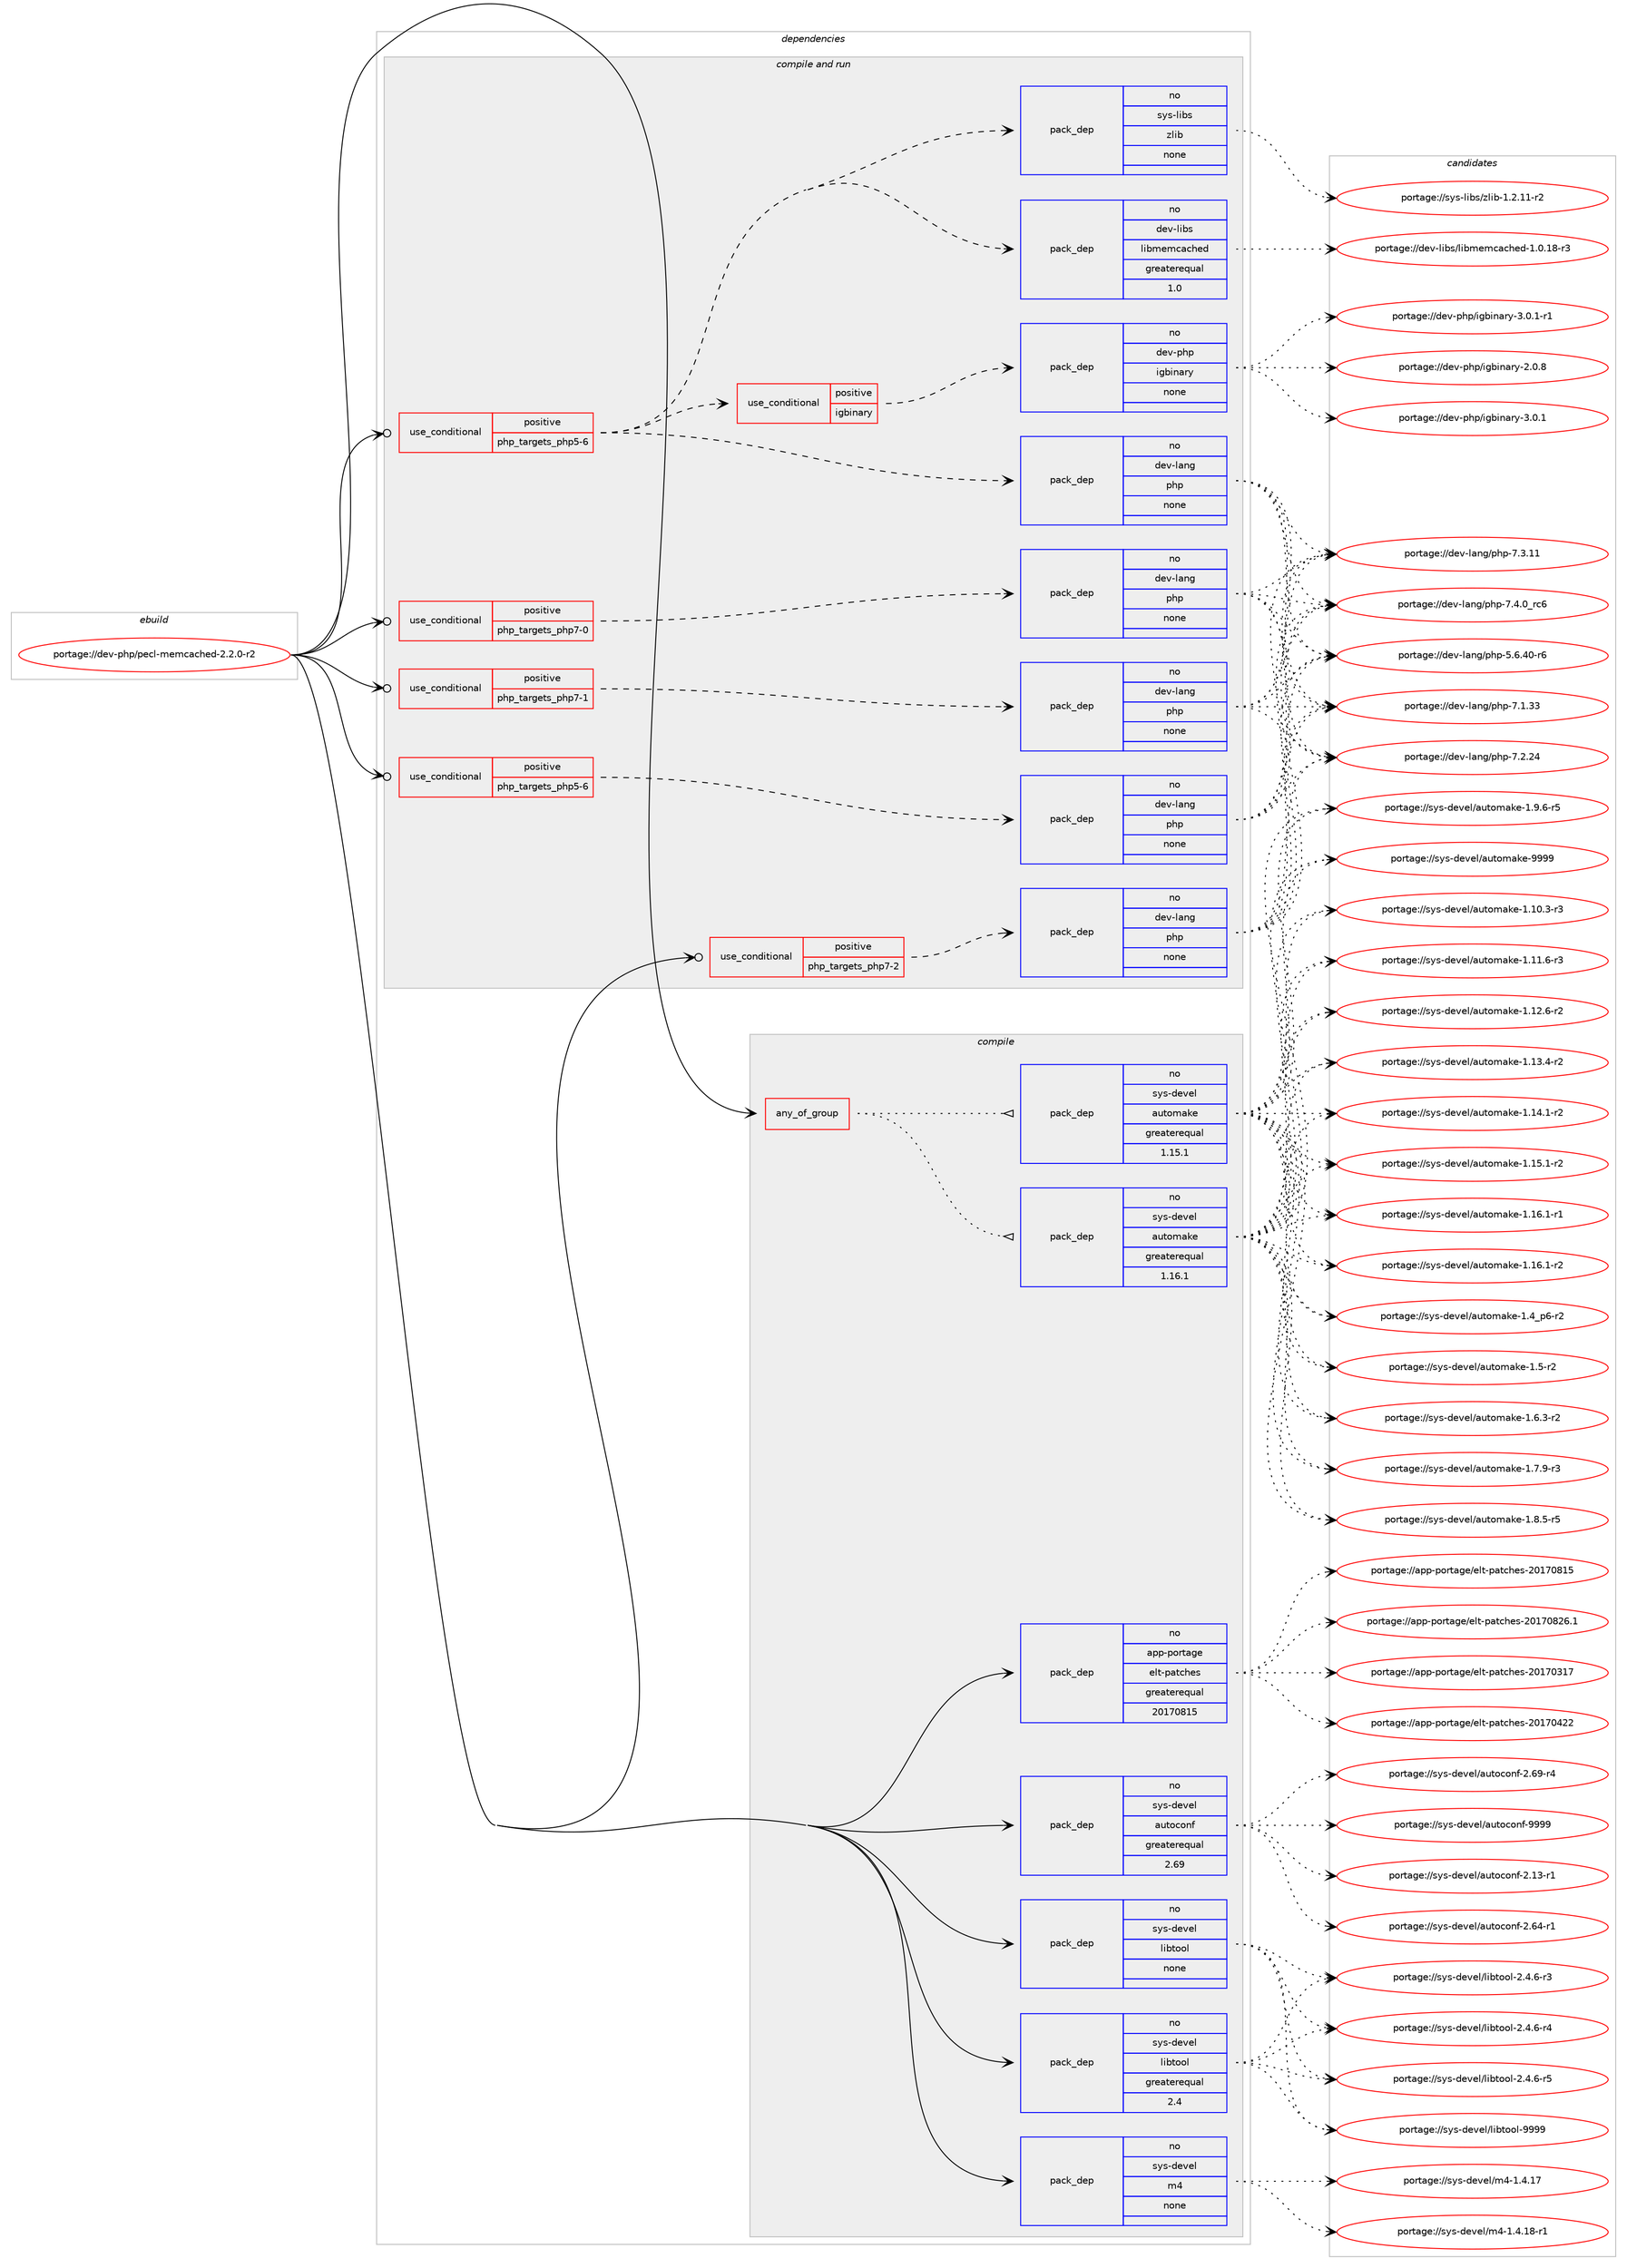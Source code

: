 digraph prolog {

# *************
# Graph options
# *************

newrank=true;
concentrate=true;
compound=true;
graph [rankdir=LR,fontname=Helvetica,fontsize=10,ranksep=1.5];#, ranksep=2.5, nodesep=0.2];
edge  [arrowhead=vee];
node  [fontname=Helvetica,fontsize=10];

# **********
# The ebuild
# **********

subgraph cluster_leftcol {
color=gray;
label=<<i>ebuild</i>>;
id [label="portage://dev-php/pecl-memcached-2.2.0-r2", color=red, width=4, href="../dev-php/pecl-memcached-2.2.0-r2.svg"];
}

# ****************
# The dependencies
# ****************

subgraph cluster_midcol {
color=gray;
label=<<i>dependencies</i>>;
subgraph cluster_compile {
fillcolor="#eeeeee";
style=filled;
label=<<i>compile</i>>;
subgraph any3175 {
dependency125355 [label=<<TABLE BORDER="0" CELLBORDER="1" CELLSPACING="0" CELLPADDING="4"><TR><TD CELLPADDING="10">any_of_group</TD></TR></TABLE>>, shape=none, color=red];subgraph pack97837 {
dependency125356 [label=<<TABLE BORDER="0" CELLBORDER="1" CELLSPACING="0" CELLPADDING="4" WIDTH="220"><TR><TD ROWSPAN="6" CELLPADDING="30">pack_dep</TD></TR><TR><TD WIDTH="110">no</TD></TR><TR><TD>sys-devel</TD></TR><TR><TD>automake</TD></TR><TR><TD>greaterequal</TD></TR><TR><TD>1.16.1</TD></TR></TABLE>>, shape=none, color=blue];
}
dependency125355:e -> dependency125356:w [weight=20,style="dotted",arrowhead="oinv"];
subgraph pack97838 {
dependency125357 [label=<<TABLE BORDER="0" CELLBORDER="1" CELLSPACING="0" CELLPADDING="4" WIDTH="220"><TR><TD ROWSPAN="6" CELLPADDING="30">pack_dep</TD></TR><TR><TD WIDTH="110">no</TD></TR><TR><TD>sys-devel</TD></TR><TR><TD>automake</TD></TR><TR><TD>greaterequal</TD></TR><TR><TD>1.15.1</TD></TR></TABLE>>, shape=none, color=blue];
}
dependency125355:e -> dependency125357:w [weight=20,style="dotted",arrowhead="oinv"];
}
id:e -> dependency125355:w [weight=20,style="solid",arrowhead="vee"];
subgraph pack97839 {
dependency125358 [label=<<TABLE BORDER="0" CELLBORDER="1" CELLSPACING="0" CELLPADDING="4" WIDTH="220"><TR><TD ROWSPAN="6" CELLPADDING="30">pack_dep</TD></TR><TR><TD WIDTH="110">no</TD></TR><TR><TD>app-portage</TD></TR><TR><TD>elt-patches</TD></TR><TR><TD>greaterequal</TD></TR><TR><TD>20170815</TD></TR></TABLE>>, shape=none, color=blue];
}
id:e -> dependency125358:w [weight=20,style="solid",arrowhead="vee"];
subgraph pack97840 {
dependency125359 [label=<<TABLE BORDER="0" CELLBORDER="1" CELLSPACING="0" CELLPADDING="4" WIDTH="220"><TR><TD ROWSPAN="6" CELLPADDING="30">pack_dep</TD></TR><TR><TD WIDTH="110">no</TD></TR><TR><TD>sys-devel</TD></TR><TR><TD>autoconf</TD></TR><TR><TD>greaterequal</TD></TR><TR><TD>2.69</TD></TR></TABLE>>, shape=none, color=blue];
}
id:e -> dependency125359:w [weight=20,style="solid",arrowhead="vee"];
subgraph pack97841 {
dependency125360 [label=<<TABLE BORDER="0" CELLBORDER="1" CELLSPACING="0" CELLPADDING="4" WIDTH="220"><TR><TD ROWSPAN="6" CELLPADDING="30">pack_dep</TD></TR><TR><TD WIDTH="110">no</TD></TR><TR><TD>sys-devel</TD></TR><TR><TD>libtool</TD></TR><TR><TD>greaterequal</TD></TR><TR><TD>2.4</TD></TR></TABLE>>, shape=none, color=blue];
}
id:e -> dependency125360:w [weight=20,style="solid",arrowhead="vee"];
subgraph pack97842 {
dependency125361 [label=<<TABLE BORDER="0" CELLBORDER="1" CELLSPACING="0" CELLPADDING="4" WIDTH="220"><TR><TD ROWSPAN="6" CELLPADDING="30">pack_dep</TD></TR><TR><TD WIDTH="110">no</TD></TR><TR><TD>sys-devel</TD></TR><TR><TD>libtool</TD></TR><TR><TD>none</TD></TR><TR><TD></TD></TR></TABLE>>, shape=none, color=blue];
}
id:e -> dependency125361:w [weight=20,style="solid",arrowhead="vee"];
subgraph pack97843 {
dependency125362 [label=<<TABLE BORDER="0" CELLBORDER="1" CELLSPACING="0" CELLPADDING="4" WIDTH="220"><TR><TD ROWSPAN="6" CELLPADDING="30">pack_dep</TD></TR><TR><TD WIDTH="110">no</TD></TR><TR><TD>sys-devel</TD></TR><TR><TD>m4</TD></TR><TR><TD>none</TD></TR><TR><TD></TD></TR></TABLE>>, shape=none, color=blue];
}
id:e -> dependency125362:w [weight=20,style="solid",arrowhead="vee"];
}
subgraph cluster_compileandrun {
fillcolor="#eeeeee";
style=filled;
label=<<i>compile and run</i>>;
subgraph cond24276 {
dependency125363 [label=<<TABLE BORDER="0" CELLBORDER="1" CELLSPACING="0" CELLPADDING="4"><TR><TD ROWSPAN="3" CELLPADDING="10">use_conditional</TD></TR><TR><TD>positive</TD></TR><TR><TD>php_targets_php5-6</TD></TR></TABLE>>, shape=none, color=red];
subgraph pack97844 {
dependency125364 [label=<<TABLE BORDER="0" CELLBORDER="1" CELLSPACING="0" CELLPADDING="4" WIDTH="220"><TR><TD ROWSPAN="6" CELLPADDING="30">pack_dep</TD></TR><TR><TD WIDTH="110">no</TD></TR><TR><TD>dev-lang</TD></TR><TR><TD>php</TD></TR><TR><TD>none</TD></TR><TR><TD></TD></TR></TABLE>>, shape=none, color=blue];
}
dependency125363:e -> dependency125364:w [weight=20,style="dashed",arrowhead="vee"];
}
id:e -> dependency125363:w [weight=20,style="solid",arrowhead="odotvee"];
subgraph cond24277 {
dependency125365 [label=<<TABLE BORDER="0" CELLBORDER="1" CELLSPACING="0" CELLPADDING="4"><TR><TD ROWSPAN="3" CELLPADDING="10">use_conditional</TD></TR><TR><TD>positive</TD></TR><TR><TD>php_targets_php5-6</TD></TR></TABLE>>, shape=none, color=red];
subgraph pack97845 {
dependency125366 [label=<<TABLE BORDER="0" CELLBORDER="1" CELLSPACING="0" CELLPADDING="4" WIDTH="220"><TR><TD ROWSPAN="6" CELLPADDING="30">pack_dep</TD></TR><TR><TD WIDTH="110">no</TD></TR><TR><TD>dev-libs</TD></TR><TR><TD>libmemcached</TD></TR><TR><TD>greaterequal</TD></TR><TR><TD>1.0</TD></TR></TABLE>>, shape=none, color=blue];
}
dependency125365:e -> dependency125366:w [weight=20,style="dashed",arrowhead="vee"];
subgraph pack97846 {
dependency125367 [label=<<TABLE BORDER="0" CELLBORDER="1" CELLSPACING="0" CELLPADDING="4" WIDTH="220"><TR><TD ROWSPAN="6" CELLPADDING="30">pack_dep</TD></TR><TR><TD WIDTH="110">no</TD></TR><TR><TD>sys-libs</TD></TR><TR><TD>zlib</TD></TR><TR><TD>none</TD></TR><TR><TD></TD></TR></TABLE>>, shape=none, color=blue];
}
dependency125365:e -> dependency125367:w [weight=20,style="dashed",arrowhead="vee"];
subgraph pack97847 {
dependency125368 [label=<<TABLE BORDER="0" CELLBORDER="1" CELLSPACING="0" CELLPADDING="4" WIDTH="220"><TR><TD ROWSPAN="6" CELLPADDING="30">pack_dep</TD></TR><TR><TD WIDTH="110">no</TD></TR><TR><TD>dev-lang</TD></TR><TR><TD>php</TD></TR><TR><TD>none</TD></TR><TR><TD></TD></TR></TABLE>>, shape=none, color=blue];
}
dependency125365:e -> dependency125368:w [weight=20,style="dashed",arrowhead="vee"];
subgraph cond24278 {
dependency125369 [label=<<TABLE BORDER="0" CELLBORDER="1" CELLSPACING="0" CELLPADDING="4"><TR><TD ROWSPAN="3" CELLPADDING="10">use_conditional</TD></TR><TR><TD>positive</TD></TR><TR><TD>igbinary</TD></TR></TABLE>>, shape=none, color=red];
subgraph pack97848 {
dependency125370 [label=<<TABLE BORDER="0" CELLBORDER="1" CELLSPACING="0" CELLPADDING="4" WIDTH="220"><TR><TD ROWSPAN="6" CELLPADDING="30">pack_dep</TD></TR><TR><TD WIDTH="110">no</TD></TR><TR><TD>dev-php</TD></TR><TR><TD>igbinary</TD></TR><TR><TD>none</TD></TR><TR><TD></TD></TR></TABLE>>, shape=none, color=blue];
}
dependency125369:e -> dependency125370:w [weight=20,style="dashed",arrowhead="vee"];
}
dependency125365:e -> dependency125369:w [weight=20,style="dashed",arrowhead="vee"];
}
id:e -> dependency125365:w [weight=20,style="solid",arrowhead="odotvee"];
subgraph cond24279 {
dependency125371 [label=<<TABLE BORDER="0" CELLBORDER="1" CELLSPACING="0" CELLPADDING="4"><TR><TD ROWSPAN="3" CELLPADDING="10">use_conditional</TD></TR><TR><TD>positive</TD></TR><TR><TD>php_targets_php7-0</TD></TR></TABLE>>, shape=none, color=red];
subgraph pack97849 {
dependency125372 [label=<<TABLE BORDER="0" CELLBORDER="1" CELLSPACING="0" CELLPADDING="4" WIDTH="220"><TR><TD ROWSPAN="6" CELLPADDING="30">pack_dep</TD></TR><TR><TD WIDTH="110">no</TD></TR><TR><TD>dev-lang</TD></TR><TR><TD>php</TD></TR><TR><TD>none</TD></TR><TR><TD></TD></TR></TABLE>>, shape=none, color=blue];
}
dependency125371:e -> dependency125372:w [weight=20,style="dashed",arrowhead="vee"];
}
id:e -> dependency125371:w [weight=20,style="solid",arrowhead="odotvee"];
subgraph cond24280 {
dependency125373 [label=<<TABLE BORDER="0" CELLBORDER="1" CELLSPACING="0" CELLPADDING="4"><TR><TD ROWSPAN="3" CELLPADDING="10">use_conditional</TD></TR><TR><TD>positive</TD></TR><TR><TD>php_targets_php7-1</TD></TR></TABLE>>, shape=none, color=red];
subgraph pack97850 {
dependency125374 [label=<<TABLE BORDER="0" CELLBORDER="1" CELLSPACING="0" CELLPADDING="4" WIDTH="220"><TR><TD ROWSPAN="6" CELLPADDING="30">pack_dep</TD></TR><TR><TD WIDTH="110">no</TD></TR><TR><TD>dev-lang</TD></TR><TR><TD>php</TD></TR><TR><TD>none</TD></TR><TR><TD></TD></TR></TABLE>>, shape=none, color=blue];
}
dependency125373:e -> dependency125374:w [weight=20,style="dashed",arrowhead="vee"];
}
id:e -> dependency125373:w [weight=20,style="solid",arrowhead="odotvee"];
subgraph cond24281 {
dependency125375 [label=<<TABLE BORDER="0" CELLBORDER="1" CELLSPACING="0" CELLPADDING="4"><TR><TD ROWSPAN="3" CELLPADDING="10">use_conditional</TD></TR><TR><TD>positive</TD></TR><TR><TD>php_targets_php7-2</TD></TR></TABLE>>, shape=none, color=red];
subgraph pack97851 {
dependency125376 [label=<<TABLE BORDER="0" CELLBORDER="1" CELLSPACING="0" CELLPADDING="4" WIDTH="220"><TR><TD ROWSPAN="6" CELLPADDING="30">pack_dep</TD></TR><TR><TD WIDTH="110">no</TD></TR><TR><TD>dev-lang</TD></TR><TR><TD>php</TD></TR><TR><TD>none</TD></TR><TR><TD></TD></TR></TABLE>>, shape=none, color=blue];
}
dependency125375:e -> dependency125376:w [weight=20,style="dashed",arrowhead="vee"];
}
id:e -> dependency125375:w [weight=20,style="solid",arrowhead="odotvee"];
}
subgraph cluster_run {
fillcolor="#eeeeee";
style=filled;
label=<<i>run</i>>;
}
}

# **************
# The candidates
# **************

subgraph cluster_choices {
rank=same;
color=gray;
label=<<i>candidates</i>>;

subgraph choice97837 {
color=black;
nodesep=1;
choiceportage11512111545100101118101108479711711611110997107101454946494846514511451 [label="portage://sys-devel/automake-1.10.3-r3", color=red, width=4,href="../sys-devel/automake-1.10.3-r3.svg"];
choiceportage11512111545100101118101108479711711611110997107101454946494946544511451 [label="portage://sys-devel/automake-1.11.6-r3", color=red, width=4,href="../sys-devel/automake-1.11.6-r3.svg"];
choiceportage11512111545100101118101108479711711611110997107101454946495046544511450 [label="portage://sys-devel/automake-1.12.6-r2", color=red, width=4,href="../sys-devel/automake-1.12.6-r2.svg"];
choiceportage11512111545100101118101108479711711611110997107101454946495146524511450 [label="portage://sys-devel/automake-1.13.4-r2", color=red, width=4,href="../sys-devel/automake-1.13.4-r2.svg"];
choiceportage11512111545100101118101108479711711611110997107101454946495246494511450 [label="portage://sys-devel/automake-1.14.1-r2", color=red, width=4,href="../sys-devel/automake-1.14.1-r2.svg"];
choiceportage11512111545100101118101108479711711611110997107101454946495346494511450 [label="portage://sys-devel/automake-1.15.1-r2", color=red, width=4,href="../sys-devel/automake-1.15.1-r2.svg"];
choiceportage11512111545100101118101108479711711611110997107101454946495446494511449 [label="portage://sys-devel/automake-1.16.1-r1", color=red, width=4,href="../sys-devel/automake-1.16.1-r1.svg"];
choiceportage11512111545100101118101108479711711611110997107101454946495446494511450 [label="portage://sys-devel/automake-1.16.1-r2", color=red, width=4,href="../sys-devel/automake-1.16.1-r2.svg"];
choiceportage115121115451001011181011084797117116111109971071014549465295112544511450 [label="portage://sys-devel/automake-1.4_p6-r2", color=red, width=4,href="../sys-devel/automake-1.4_p6-r2.svg"];
choiceportage11512111545100101118101108479711711611110997107101454946534511450 [label="portage://sys-devel/automake-1.5-r2", color=red, width=4,href="../sys-devel/automake-1.5-r2.svg"];
choiceportage115121115451001011181011084797117116111109971071014549465446514511450 [label="portage://sys-devel/automake-1.6.3-r2", color=red, width=4,href="../sys-devel/automake-1.6.3-r2.svg"];
choiceportage115121115451001011181011084797117116111109971071014549465546574511451 [label="portage://sys-devel/automake-1.7.9-r3", color=red, width=4,href="../sys-devel/automake-1.7.9-r3.svg"];
choiceportage115121115451001011181011084797117116111109971071014549465646534511453 [label="portage://sys-devel/automake-1.8.5-r5", color=red, width=4,href="../sys-devel/automake-1.8.5-r5.svg"];
choiceportage115121115451001011181011084797117116111109971071014549465746544511453 [label="portage://sys-devel/automake-1.9.6-r5", color=red, width=4,href="../sys-devel/automake-1.9.6-r5.svg"];
choiceportage115121115451001011181011084797117116111109971071014557575757 [label="portage://sys-devel/automake-9999", color=red, width=4,href="../sys-devel/automake-9999.svg"];
dependency125356:e -> choiceportage11512111545100101118101108479711711611110997107101454946494846514511451:w [style=dotted,weight="100"];
dependency125356:e -> choiceportage11512111545100101118101108479711711611110997107101454946494946544511451:w [style=dotted,weight="100"];
dependency125356:e -> choiceportage11512111545100101118101108479711711611110997107101454946495046544511450:w [style=dotted,weight="100"];
dependency125356:e -> choiceportage11512111545100101118101108479711711611110997107101454946495146524511450:w [style=dotted,weight="100"];
dependency125356:e -> choiceportage11512111545100101118101108479711711611110997107101454946495246494511450:w [style=dotted,weight="100"];
dependency125356:e -> choiceportage11512111545100101118101108479711711611110997107101454946495346494511450:w [style=dotted,weight="100"];
dependency125356:e -> choiceportage11512111545100101118101108479711711611110997107101454946495446494511449:w [style=dotted,weight="100"];
dependency125356:e -> choiceportage11512111545100101118101108479711711611110997107101454946495446494511450:w [style=dotted,weight="100"];
dependency125356:e -> choiceportage115121115451001011181011084797117116111109971071014549465295112544511450:w [style=dotted,weight="100"];
dependency125356:e -> choiceportage11512111545100101118101108479711711611110997107101454946534511450:w [style=dotted,weight="100"];
dependency125356:e -> choiceportage115121115451001011181011084797117116111109971071014549465446514511450:w [style=dotted,weight="100"];
dependency125356:e -> choiceportage115121115451001011181011084797117116111109971071014549465546574511451:w [style=dotted,weight="100"];
dependency125356:e -> choiceportage115121115451001011181011084797117116111109971071014549465646534511453:w [style=dotted,weight="100"];
dependency125356:e -> choiceportage115121115451001011181011084797117116111109971071014549465746544511453:w [style=dotted,weight="100"];
dependency125356:e -> choiceportage115121115451001011181011084797117116111109971071014557575757:w [style=dotted,weight="100"];
}
subgraph choice97838 {
color=black;
nodesep=1;
choiceportage11512111545100101118101108479711711611110997107101454946494846514511451 [label="portage://sys-devel/automake-1.10.3-r3", color=red, width=4,href="../sys-devel/automake-1.10.3-r3.svg"];
choiceportage11512111545100101118101108479711711611110997107101454946494946544511451 [label="portage://sys-devel/automake-1.11.6-r3", color=red, width=4,href="../sys-devel/automake-1.11.6-r3.svg"];
choiceportage11512111545100101118101108479711711611110997107101454946495046544511450 [label="portage://sys-devel/automake-1.12.6-r2", color=red, width=4,href="../sys-devel/automake-1.12.6-r2.svg"];
choiceportage11512111545100101118101108479711711611110997107101454946495146524511450 [label="portage://sys-devel/automake-1.13.4-r2", color=red, width=4,href="../sys-devel/automake-1.13.4-r2.svg"];
choiceportage11512111545100101118101108479711711611110997107101454946495246494511450 [label="portage://sys-devel/automake-1.14.1-r2", color=red, width=4,href="../sys-devel/automake-1.14.1-r2.svg"];
choiceportage11512111545100101118101108479711711611110997107101454946495346494511450 [label="portage://sys-devel/automake-1.15.1-r2", color=red, width=4,href="../sys-devel/automake-1.15.1-r2.svg"];
choiceportage11512111545100101118101108479711711611110997107101454946495446494511449 [label="portage://sys-devel/automake-1.16.1-r1", color=red, width=4,href="../sys-devel/automake-1.16.1-r1.svg"];
choiceportage11512111545100101118101108479711711611110997107101454946495446494511450 [label="portage://sys-devel/automake-1.16.1-r2", color=red, width=4,href="../sys-devel/automake-1.16.1-r2.svg"];
choiceportage115121115451001011181011084797117116111109971071014549465295112544511450 [label="portage://sys-devel/automake-1.4_p6-r2", color=red, width=4,href="../sys-devel/automake-1.4_p6-r2.svg"];
choiceportage11512111545100101118101108479711711611110997107101454946534511450 [label="portage://sys-devel/automake-1.5-r2", color=red, width=4,href="../sys-devel/automake-1.5-r2.svg"];
choiceportage115121115451001011181011084797117116111109971071014549465446514511450 [label="portage://sys-devel/automake-1.6.3-r2", color=red, width=4,href="../sys-devel/automake-1.6.3-r2.svg"];
choiceportage115121115451001011181011084797117116111109971071014549465546574511451 [label="portage://sys-devel/automake-1.7.9-r3", color=red, width=4,href="../sys-devel/automake-1.7.9-r3.svg"];
choiceportage115121115451001011181011084797117116111109971071014549465646534511453 [label="portage://sys-devel/automake-1.8.5-r5", color=red, width=4,href="../sys-devel/automake-1.8.5-r5.svg"];
choiceportage115121115451001011181011084797117116111109971071014549465746544511453 [label="portage://sys-devel/automake-1.9.6-r5", color=red, width=4,href="../sys-devel/automake-1.9.6-r5.svg"];
choiceportage115121115451001011181011084797117116111109971071014557575757 [label="portage://sys-devel/automake-9999", color=red, width=4,href="../sys-devel/automake-9999.svg"];
dependency125357:e -> choiceportage11512111545100101118101108479711711611110997107101454946494846514511451:w [style=dotted,weight="100"];
dependency125357:e -> choiceportage11512111545100101118101108479711711611110997107101454946494946544511451:w [style=dotted,weight="100"];
dependency125357:e -> choiceportage11512111545100101118101108479711711611110997107101454946495046544511450:w [style=dotted,weight="100"];
dependency125357:e -> choiceportage11512111545100101118101108479711711611110997107101454946495146524511450:w [style=dotted,weight="100"];
dependency125357:e -> choiceportage11512111545100101118101108479711711611110997107101454946495246494511450:w [style=dotted,weight="100"];
dependency125357:e -> choiceportage11512111545100101118101108479711711611110997107101454946495346494511450:w [style=dotted,weight="100"];
dependency125357:e -> choiceportage11512111545100101118101108479711711611110997107101454946495446494511449:w [style=dotted,weight="100"];
dependency125357:e -> choiceportage11512111545100101118101108479711711611110997107101454946495446494511450:w [style=dotted,weight="100"];
dependency125357:e -> choiceportage115121115451001011181011084797117116111109971071014549465295112544511450:w [style=dotted,weight="100"];
dependency125357:e -> choiceportage11512111545100101118101108479711711611110997107101454946534511450:w [style=dotted,weight="100"];
dependency125357:e -> choiceportage115121115451001011181011084797117116111109971071014549465446514511450:w [style=dotted,weight="100"];
dependency125357:e -> choiceportage115121115451001011181011084797117116111109971071014549465546574511451:w [style=dotted,weight="100"];
dependency125357:e -> choiceportage115121115451001011181011084797117116111109971071014549465646534511453:w [style=dotted,weight="100"];
dependency125357:e -> choiceportage115121115451001011181011084797117116111109971071014549465746544511453:w [style=dotted,weight="100"];
dependency125357:e -> choiceportage115121115451001011181011084797117116111109971071014557575757:w [style=dotted,weight="100"];
}
subgraph choice97839 {
color=black;
nodesep=1;
choiceportage97112112451121111141169710310147101108116451129711699104101115455048495548514955 [label="portage://app-portage/elt-patches-20170317", color=red, width=4,href="../app-portage/elt-patches-20170317.svg"];
choiceportage97112112451121111141169710310147101108116451129711699104101115455048495548525050 [label="portage://app-portage/elt-patches-20170422", color=red, width=4,href="../app-portage/elt-patches-20170422.svg"];
choiceportage97112112451121111141169710310147101108116451129711699104101115455048495548564953 [label="portage://app-portage/elt-patches-20170815", color=red, width=4,href="../app-portage/elt-patches-20170815.svg"];
choiceportage971121124511211111411697103101471011081164511297116991041011154550484955485650544649 [label="portage://app-portage/elt-patches-20170826.1", color=red, width=4,href="../app-portage/elt-patches-20170826.1.svg"];
dependency125358:e -> choiceportage97112112451121111141169710310147101108116451129711699104101115455048495548514955:w [style=dotted,weight="100"];
dependency125358:e -> choiceportage97112112451121111141169710310147101108116451129711699104101115455048495548525050:w [style=dotted,weight="100"];
dependency125358:e -> choiceportage97112112451121111141169710310147101108116451129711699104101115455048495548564953:w [style=dotted,weight="100"];
dependency125358:e -> choiceportage971121124511211111411697103101471011081164511297116991041011154550484955485650544649:w [style=dotted,weight="100"];
}
subgraph choice97840 {
color=black;
nodesep=1;
choiceportage1151211154510010111810110847971171161119911111010245504649514511449 [label="portage://sys-devel/autoconf-2.13-r1", color=red, width=4,href="../sys-devel/autoconf-2.13-r1.svg"];
choiceportage1151211154510010111810110847971171161119911111010245504654524511449 [label="portage://sys-devel/autoconf-2.64-r1", color=red, width=4,href="../sys-devel/autoconf-2.64-r1.svg"];
choiceportage1151211154510010111810110847971171161119911111010245504654574511452 [label="portage://sys-devel/autoconf-2.69-r4", color=red, width=4,href="../sys-devel/autoconf-2.69-r4.svg"];
choiceportage115121115451001011181011084797117116111991111101024557575757 [label="portage://sys-devel/autoconf-9999", color=red, width=4,href="../sys-devel/autoconf-9999.svg"];
dependency125359:e -> choiceportage1151211154510010111810110847971171161119911111010245504649514511449:w [style=dotted,weight="100"];
dependency125359:e -> choiceportage1151211154510010111810110847971171161119911111010245504654524511449:w [style=dotted,weight="100"];
dependency125359:e -> choiceportage1151211154510010111810110847971171161119911111010245504654574511452:w [style=dotted,weight="100"];
dependency125359:e -> choiceportage115121115451001011181011084797117116111991111101024557575757:w [style=dotted,weight="100"];
}
subgraph choice97841 {
color=black;
nodesep=1;
choiceportage1151211154510010111810110847108105981161111111084550465246544511451 [label="portage://sys-devel/libtool-2.4.6-r3", color=red, width=4,href="../sys-devel/libtool-2.4.6-r3.svg"];
choiceportage1151211154510010111810110847108105981161111111084550465246544511452 [label="portage://sys-devel/libtool-2.4.6-r4", color=red, width=4,href="../sys-devel/libtool-2.4.6-r4.svg"];
choiceportage1151211154510010111810110847108105981161111111084550465246544511453 [label="portage://sys-devel/libtool-2.4.6-r5", color=red, width=4,href="../sys-devel/libtool-2.4.6-r5.svg"];
choiceportage1151211154510010111810110847108105981161111111084557575757 [label="portage://sys-devel/libtool-9999", color=red, width=4,href="../sys-devel/libtool-9999.svg"];
dependency125360:e -> choiceportage1151211154510010111810110847108105981161111111084550465246544511451:w [style=dotted,weight="100"];
dependency125360:e -> choiceportage1151211154510010111810110847108105981161111111084550465246544511452:w [style=dotted,weight="100"];
dependency125360:e -> choiceportage1151211154510010111810110847108105981161111111084550465246544511453:w [style=dotted,weight="100"];
dependency125360:e -> choiceportage1151211154510010111810110847108105981161111111084557575757:w [style=dotted,weight="100"];
}
subgraph choice97842 {
color=black;
nodesep=1;
choiceportage1151211154510010111810110847108105981161111111084550465246544511451 [label="portage://sys-devel/libtool-2.4.6-r3", color=red, width=4,href="../sys-devel/libtool-2.4.6-r3.svg"];
choiceportage1151211154510010111810110847108105981161111111084550465246544511452 [label="portage://sys-devel/libtool-2.4.6-r4", color=red, width=4,href="../sys-devel/libtool-2.4.6-r4.svg"];
choiceportage1151211154510010111810110847108105981161111111084550465246544511453 [label="portage://sys-devel/libtool-2.4.6-r5", color=red, width=4,href="../sys-devel/libtool-2.4.6-r5.svg"];
choiceportage1151211154510010111810110847108105981161111111084557575757 [label="portage://sys-devel/libtool-9999", color=red, width=4,href="../sys-devel/libtool-9999.svg"];
dependency125361:e -> choiceportage1151211154510010111810110847108105981161111111084550465246544511451:w [style=dotted,weight="100"];
dependency125361:e -> choiceportage1151211154510010111810110847108105981161111111084550465246544511452:w [style=dotted,weight="100"];
dependency125361:e -> choiceportage1151211154510010111810110847108105981161111111084550465246544511453:w [style=dotted,weight="100"];
dependency125361:e -> choiceportage1151211154510010111810110847108105981161111111084557575757:w [style=dotted,weight="100"];
}
subgraph choice97843 {
color=black;
nodesep=1;
choiceportage11512111545100101118101108471095245494652464955 [label="portage://sys-devel/m4-1.4.17", color=red, width=4,href="../sys-devel/m4-1.4.17.svg"];
choiceportage115121115451001011181011084710952454946524649564511449 [label="portage://sys-devel/m4-1.4.18-r1", color=red, width=4,href="../sys-devel/m4-1.4.18-r1.svg"];
dependency125362:e -> choiceportage11512111545100101118101108471095245494652464955:w [style=dotted,weight="100"];
dependency125362:e -> choiceportage115121115451001011181011084710952454946524649564511449:w [style=dotted,weight="100"];
}
subgraph choice97844 {
color=black;
nodesep=1;
choiceportage100101118451089711010347112104112455346544652484511454 [label="portage://dev-lang/php-5.6.40-r6", color=red, width=4,href="../dev-lang/php-5.6.40-r6.svg"];
choiceportage10010111845108971101034711210411245554649465151 [label="portage://dev-lang/php-7.1.33", color=red, width=4,href="../dev-lang/php-7.1.33.svg"];
choiceportage10010111845108971101034711210411245554650465052 [label="portage://dev-lang/php-7.2.24", color=red, width=4,href="../dev-lang/php-7.2.24.svg"];
choiceportage10010111845108971101034711210411245554651464949 [label="portage://dev-lang/php-7.3.11", color=red, width=4,href="../dev-lang/php-7.3.11.svg"];
choiceportage100101118451089711010347112104112455546524648951149954 [label="portage://dev-lang/php-7.4.0_rc6", color=red, width=4,href="../dev-lang/php-7.4.0_rc6.svg"];
dependency125364:e -> choiceportage100101118451089711010347112104112455346544652484511454:w [style=dotted,weight="100"];
dependency125364:e -> choiceportage10010111845108971101034711210411245554649465151:w [style=dotted,weight="100"];
dependency125364:e -> choiceportage10010111845108971101034711210411245554650465052:w [style=dotted,weight="100"];
dependency125364:e -> choiceportage10010111845108971101034711210411245554651464949:w [style=dotted,weight="100"];
dependency125364:e -> choiceportage100101118451089711010347112104112455546524648951149954:w [style=dotted,weight="100"];
}
subgraph choice97845 {
color=black;
nodesep=1;
choiceportage10010111845108105981154710810598109101109999799104101100454946484649564511451 [label="portage://dev-libs/libmemcached-1.0.18-r3", color=red, width=4,href="../dev-libs/libmemcached-1.0.18-r3.svg"];
dependency125366:e -> choiceportage10010111845108105981154710810598109101109999799104101100454946484649564511451:w [style=dotted,weight="100"];
}
subgraph choice97846 {
color=black;
nodesep=1;
choiceportage11512111545108105981154712210810598454946504649494511450 [label="portage://sys-libs/zlib-1.2.11-r2", color=red, width=4,href="../sys-libs/zlib-1.2.11-r2.svg"];
dependency125367:e -> choiceportage11512111545108105981154712210810598454946504649494511450:w [style=dotted,weight="100"];
}
subgraph choice97847 {
color=black;
nodesep=1;
choiceportage100101118451089711010347112104112455346544652484511454 [label="portage://dev-lang/php-5.6.40-r6", color=red, width=4,href="../dev-lang/php-5.6.40-r6.svg"];
choiceportage10010111845108971101034711210411245554649465151 [label="portage://dev-lang/php-7.1.33", color=red, width=4,href="../dev-lang/php-7.1.33.svg"];
choiceportage10010111845108971101034711210411245554650465052 [label="portage://dev-lang/php-7.2.24", color=red, width=4,href="../dev-lang/php-7.2.24.svg"];
choiceportage10010111845108971101034711210411245554651464949 [label="portage://dev-lang/php-7.3.11", color=red, width=4,href="../dev-lang/php-7.3.11.svg"];
choiceportage100101118451089711010347112104112455546524648951149954 [label="portage://dev-lang/php-7.4.0_rc6", color=red, width=4,href="../dev-lang/php-7.4.0_rc6.svg"];
dependency125368:e -> choiceportage100101118451089711010347112104112455346544652484511454:w [style=dotted,weight="100"];
dependency125368:e -> choiceportage10010111845108971101034711210411245554649465151:w [style=dotted,weight="100"];
dependency125368:e -> choiceportage10010111845108971101034711210411245554650465052:w [style=dotted,weight="100"];
dependency125368:e -> choiceportage10010111845108971101034711210411245554651464949:w [style=dotted,weight="100"];
dependency125368:e -> choiceportage100101118451089711010347112104112455546524648951149954:w [style=dotted,weight="100"];
}
subgraph choice97848 {
color=black;
nodesep=1;
choiceportage10010111845112104112471051039810511097114121455046484656 [label="portage://dev-php/igbinary-2.0.8", color=red, width=4,href="../dev-php/igbinary-2.0.8.svg"];
choiceportage10010111845112104112471051039810511097114121455146484649 [label="portage://dev-php/igbinary-3.0.1", color=red, width=4,href="../dev-php/igbinary-3.0.1.svg"];
choiceportage100101118451121041124710510398105110971141214551464846494511449 [label="portage://dev-php/igbinary-3.0.1-r1", color=red, width=4,href="../dev-php/igbinary-3.0.1-r1.svg"];
dependency125370:e -> choiceportage10010111845112104112471051039810511097114121455046484656:w [style=dotted,weight="100"];
dependency125370:e -> choiceportage10010111845112104112471051039810511097114121455146484649:w [style=dotted,weight="100"];
dependency125370:e -> choiceportage100101118451121041124710510398105110971141214551464846494511449:w [style=dotted,weight="100"];
}
subgraph choice97849 {
color=black;
nodesep=1;
choiceportage100101118451089711010347112104112455346544652484511454 [label="portage://dev-lang/php-5.6.40-r6", color=red, width=4,href="../dev-lang/php-5.6.40-r6.svg"];
choiceportage10010111845108971101034711210411245554649465151 [label="portage://dev-lang/php-7.1.33", color=red, width=4,href="../dev-lang/php-7.1.33.svg"];
choiceportage10010111845108971101034711210411245554650465052 [label="portage://dev-lang/php-7.2.24", color=red, width=4,href="../dev-lang/php-7.2.24.svg"];
choiceportage10010111845108971101034711210411245554651464949 [label="portage://dev-lang/php-7.3.11", color=red, width=4,href="../dev-lang/php-7.3.11.svg"];
choiceportage100101118451089711010347112104112455546524648951149954 [label="portage://dev-lang/php-7.4.0_rc6", color=red, width=4,href="../dev-lang/php-7.4.0_rc6.svg"];
dependency125372:e -> choiceportage100101118451089711010347112104112455346544652484511454:w [style=dotted,weight="100"];
dependency125372:e -> choiceportage10010111845108971101034711210411245554649465151:w [style=dotted,weight="100"];
dependency125372:e -> choiceportage10010111845108971101034711210411245554650465052:w [style=dotted,weight="100"];
dependency125372:e -> choiceportage10010111845108971101034711210411245554651464949:w [style=dotted,weight="100"];
dependency125372:e -> choiceportage100101118451089711010347112104112455546524648951149954:w [style=dotted,weight="100"];
}
subgraph choice97850 {
color=black;
nodesep=1;
choiceportage100101118451089711010347112104112455346544652484511454 [label="portage://dev-lang/php-5.6.40-r6", color=red, width=4,href="../dev-lang/php-5.6.40-r6.svg"];
choiceportage10010111845108971101034711210411245554649465151 [label="portage://dev-lang/php-7.1.33", color=red, width=4,href="../dev-lang/php-7.1.33.svg"];
choiceportage10010111845108971101034711210411245554650465052 [label="portage://dev-lang/php-7.2.24", color=red, width=4,href="../dev-lang/php-7.2.24.svg"];
choiceportage10010111845108971101034711210411245554651464949 [label="portage://dev-lang/php-7.3.11", color=red, width=4,href="../dev-lang/php-7.3.11.svg"];
choiceportage100101118451089711010347112104112455546524648951149954 [label="portage://dev-lang/php-7.4.0_rc6", color=red, width=4,href="../dev-lang/php-7.4.0_rc6.svg"];
dependency125374:e -> choiceportage100101118451089711010347112104112455346544652484511454:w [style=dotted,weight="100"];
dependency125374:e -> choiceportage10010111845108971101034711210411245554649465151:w [style=dotted,weight="100"];
dependency125374:e -> choiceportage10010111845108971101034711210411245554650465052:w [style=dotted,weight="100"];
dependency125374:e -> choiceportage10010111845108971101034711210411245554651464949:w [style=dotted,weight="100"];
dependency125374:e -> choiceportage100101118451089711010347112104112455546524648951149954:w [style=dotted,weight="100"];
}
subgraph choice97851 {
color=black;
nodesep=1;
choiceportage100101118451089711010347112104112455346544652484511454 [label="portage://dev-lang/php-5.6.40-r6", color=red, width=4,href="../dev-lang/php-5.6.40-r6.svg"];
choiceportage10010111845108971101034711210411245554649465151 [label="portage://dev-lang/php-7.1.33", color=red, width=4,href="../dev-lang/php-7.1.33.svg"];
choiceportage10010111845108971101034711210411245554650465052 [label="portage://dev-lang/php-7.2.24", color=red, width=4,href="../dev-lang/php-7.2.24.svg"];
choiceportage10010111845108971101034711210411245554651464949 [label="portage://dev-lang/php-7.3.11", color=red, width=4,href="../dev-lang/php-7.3.11.svg"];
choiceportage100101118451089711010347112104112455546524648951149954 [label="portage://dev-lang/php-7.4.0_rc6", color=red, width=4,href="../dev-lang/php-7.4.0_rc6.svg"];
dependency125376:e -> choiceportage100101118451089711010347112104112455346544652484511454:w [style=dotted,weight="100"];
dependency125376:e -> choiceportage10010111845108971101034711210411245554649465151:w [style=dotted,weight="100"];
dependency125376:e -> choiceportage10010111845108971101034711210411245554650465052:w [style=dotted,weight="100"];
dependency125376:e -> choiceportage10010111845108971101034711210411245554651464949:w [style=dotted,weight="100"];
dependency125376:e -> choiceportage100101118451089711010347112104112455546524648951149954:w [style=dotted,weight="100"];
}
}

}
